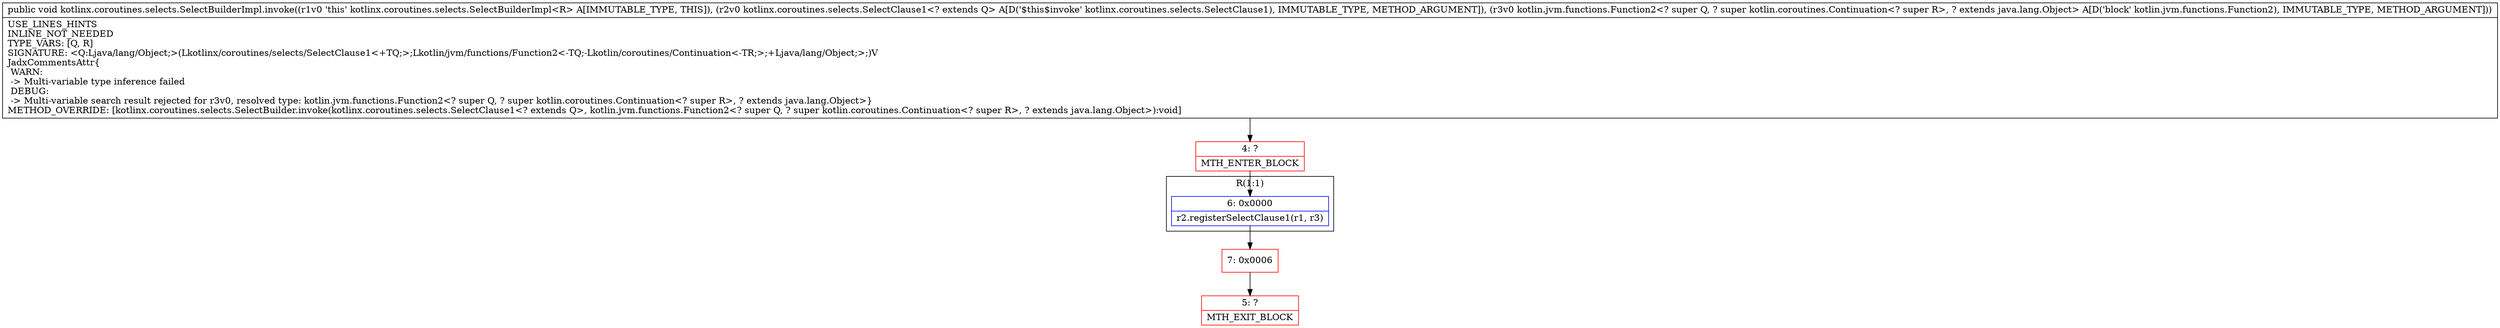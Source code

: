 digraph "CFG forkotlinx.coroutines.selects.SelectBuilderImpl.invoke(Lkotlinx\/coroutines\/selects\/SelectClause1;Lkotlin\/jvm\/functions\/Function2;)V" {
subgraph cluster_Region_1689561723 {
label = "R(1:1)";
node [shape=record,color=blue];
Node_6 [shape=record,label="{6\:\ 0x0000|r2.registerSelectClause1(r1, r3)\l}"];
}
Node_4 [shape=record,color=red,label="{4\:\ ?|MTH_ENTER_BLOCK\l}"];
Node_7 [shape=record,color=red,label="{7\:\ 0x0006}"];
Node_5 [shape=record,color=red,label="{5\:\ ?|MTH_EXIT_BLOCK\l}"];
MethodNode[shape=record,label="{public void kotlinx.coroutines.selects.SelectBuilderImpl.invoke((r1v0 'this' kotlinx.coroutines.selects.SelectBuilderImpl\<R\> A[IMMUTABLE_TYPE, THIS]), (r2v0 kotlinx.coroutines.selects.SelectClause1\<? extends Q\> A[D('$this$invoke' kotlinx.coroutines.selects.SelectClause1), IMMUTABLE_TYPE, METHOD_ARGUMENT]), (r3v0 kotlin.jvm.functions.Function2\<? super Q, ? super kotlin.coroutines.Continuation\<? super R\>, ? extends java.lang.Object\> A[D('block' kotlin.jvm.functions.Function2), IMMUTABLE_TYPE, METHOD_ARGUMENT]))  | USE_LINES_HINTS\lINLINE_NOT_NEEDED\lTYPE_VARS: [Q, R]\lSIGNATURE: \<Q:Ljava\/lang\/Object;\>(Lkotlinx\/coroutines\/selects\/SelectClause1\<+TQ;\>;Lkotlin\/jvm\/functions\/Function2\<\-TQ;\-Lkotlin\/coroutines\/Continuation\<\-TR;\>;+Ljava\/lang\/Object;\>;)V\lJadxCommentsAttr\{\l WARN: \l \-\> Multi\-variable type inference failed\l DEBUG: \l \-\> Multi\-variable search result rejected for r3v0, resolved type: kotlin.jvm.functions.Function2\<? super Q, ? super kotlin.coroutines.Continuation\<? super R\>, ? extends java.lang.Object\>\}\lMETHOD_OVERRIDE: [kotlinx.coroutines.selects.SelectBuilder.invoke(kotlinx.coroutines.selects.SelectClause1\<? extends Q\>, kotlin.jvm.functions.Function2\<? super Q, ? super kotlin.coroutines.Continuation\<? super R\>, ? extends java.lang.Object\>):void]\l}"];
MethodNode -> Node_4;Node_6 -> Node_7;
Node_4 -> Node_6;
Node_7 -> Node_5;
}

